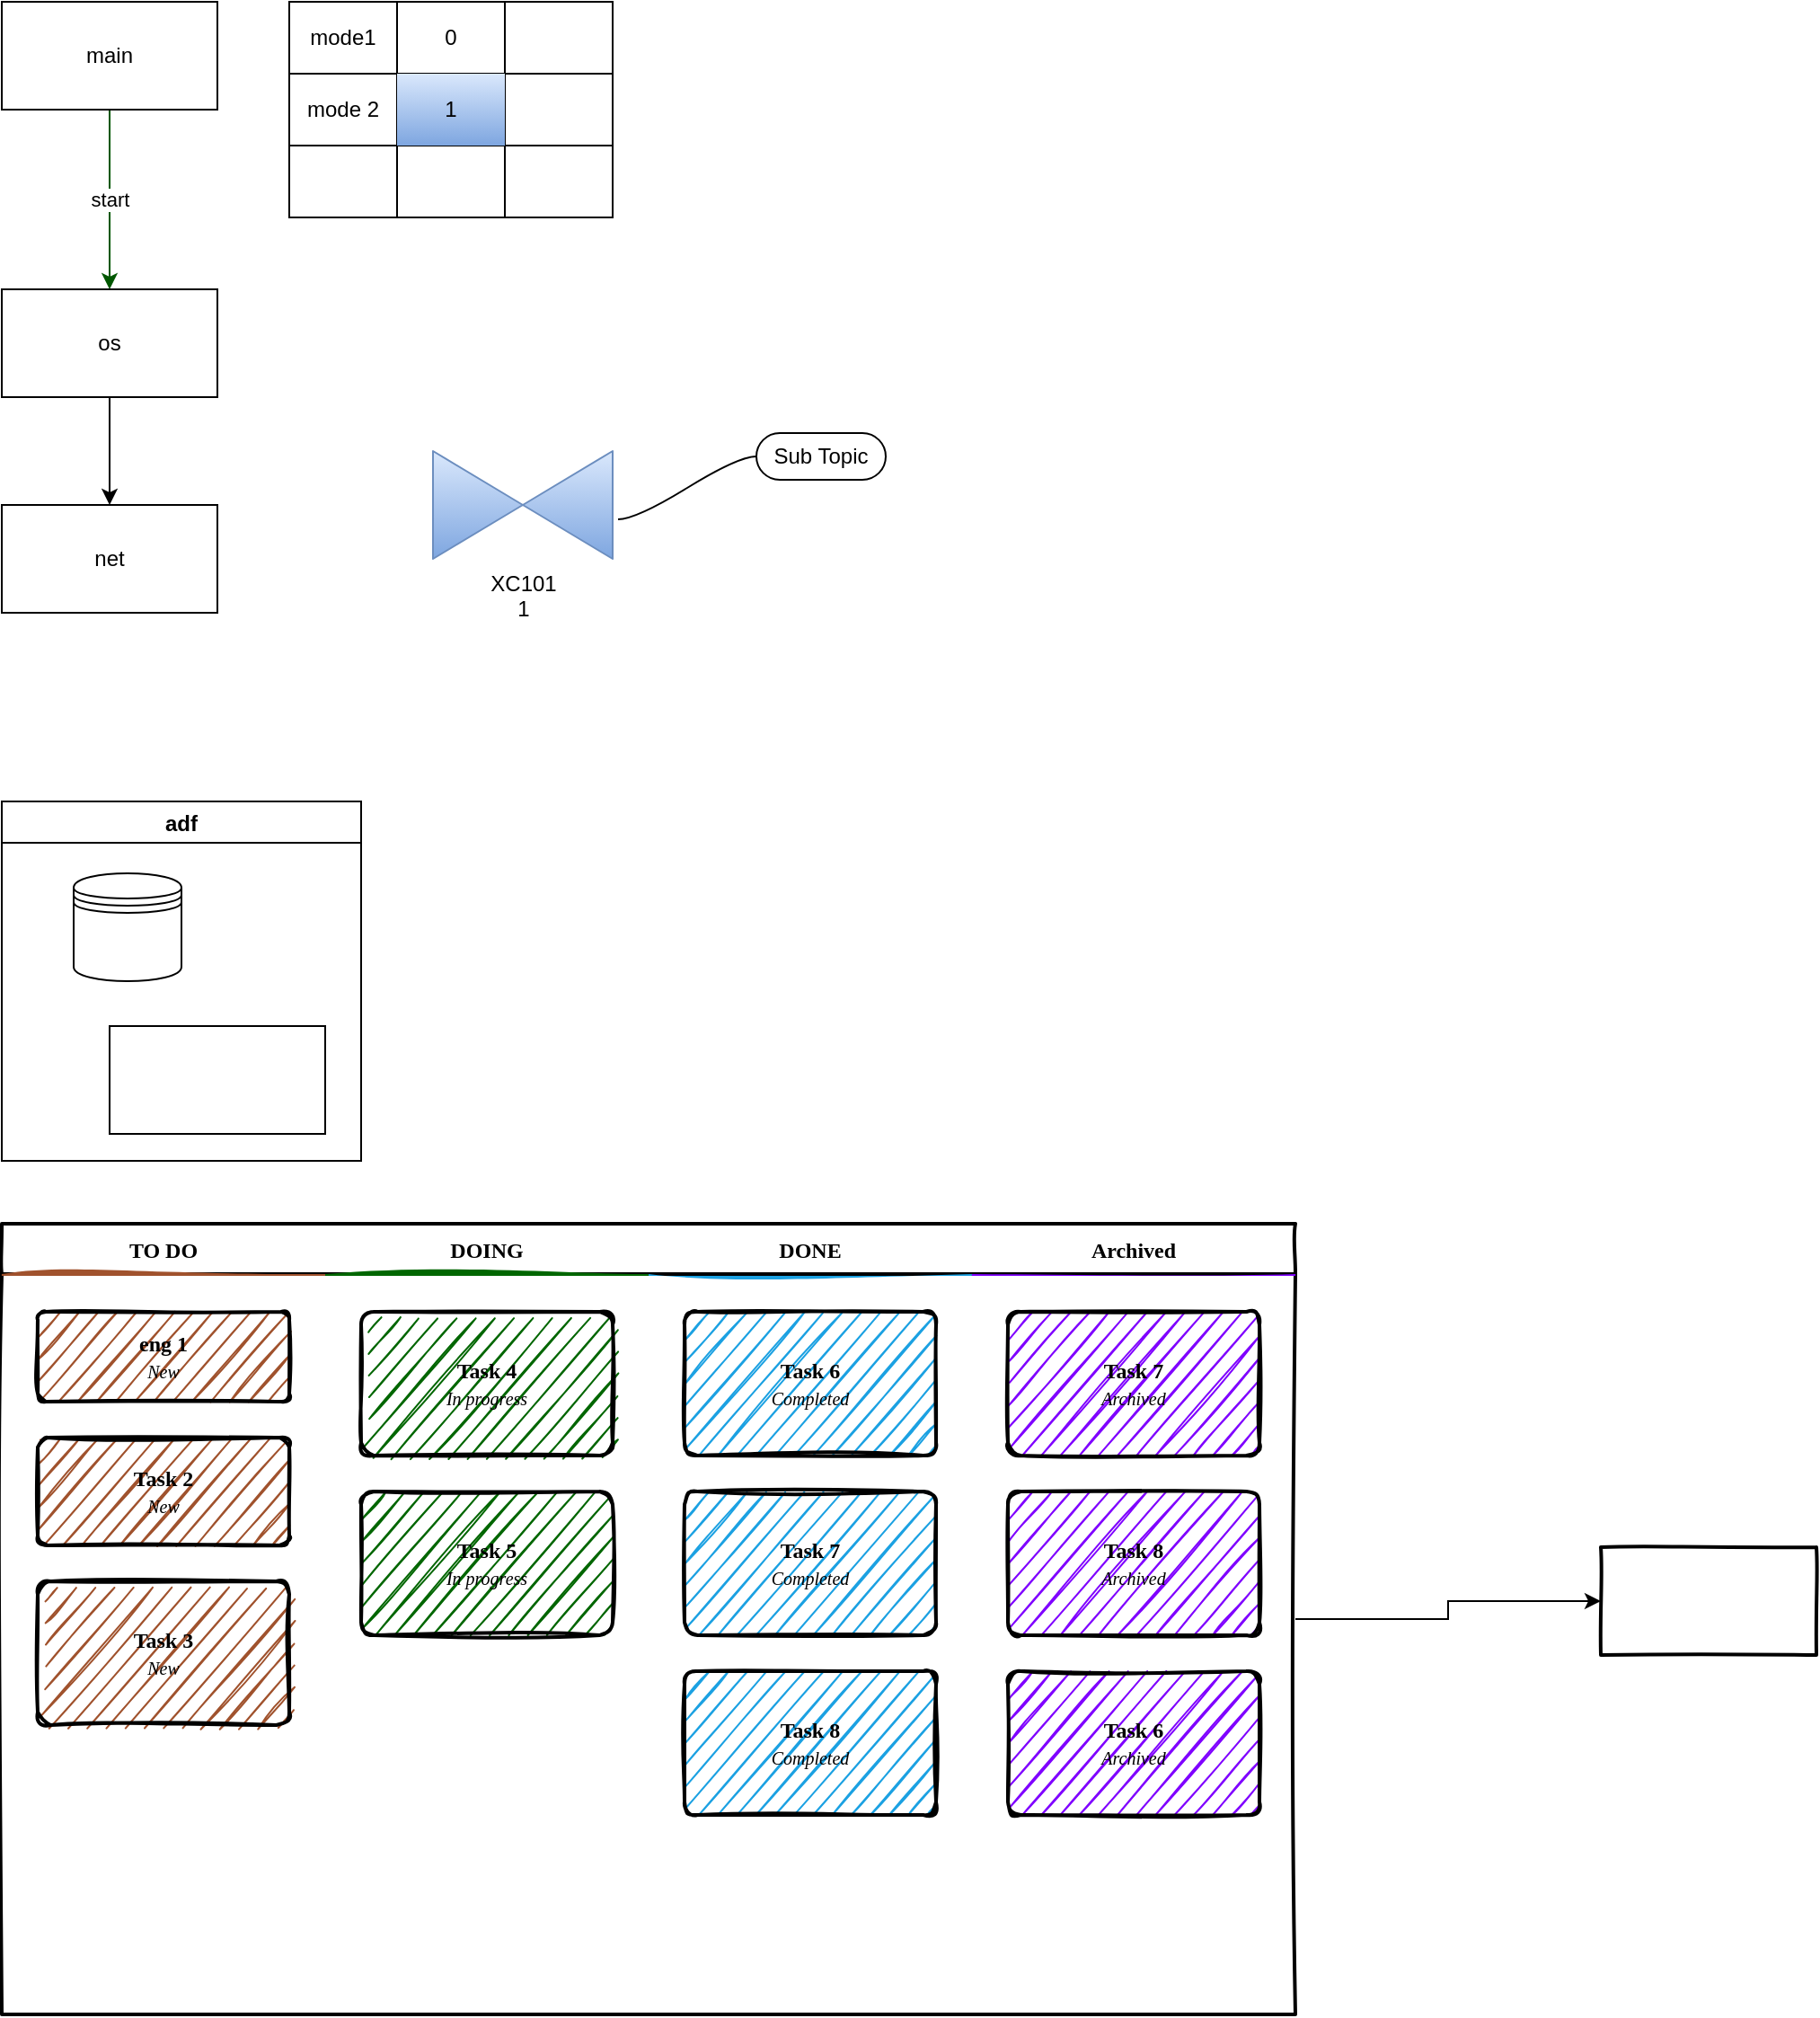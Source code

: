 <mxfile>
    <diagram id="0b-3m8VAIq625iC7czyE" name="Page-1">
        <mxGraphModel dx="679" dy="689" grid="1" gridSize="10" guides="1" tooltips="1" connect="1" arrows="1" fold="1" page="1" pageScale="1" pageWidth="827" pageHeight="1169" math="0" shadow="0">
            <root>
                <mxCell id="0"/>
                <mxCell id="1" parent="0"/>
                <mxCell id="4" value="start" style="edgeStyle=orthogonalEdgeStyle;rounded=0;orthogonalLoop=1;jettySize=auto;html=1;entryX=0.5;entryY=0;entryDx=0;entryDy=0;fillColor=#008a00;strokeColor=#005700;" parent="1" source="2" target="3" edge="1">
                    <mxGeometry relative="1" as="geometry"/>
                </mxCell>
                <object label="main" cmd="2" placeholders="1" id="2">
                    <mxCell style="whiteSpace=wrap;html=1;" parent="1" vertex="1">
                        <mxGeometry x="40" y="40" width="120" height="60" as="geometry"/>
                    </mxCell>
                </object>
                <mxCell id="5" style="edgeStyle=orthogonalEdgeStyle;rounded=0;orthogonalLoop=1;jettySize=auto;html=1;entryX=0.5;entryY=0;entryDx=0;entryDy=0;" parent="1" source="3" target="6" edge="1">
                    <mxGeometry relative="1" as="geometry">
                        <mxPoint x="100" y="360" as="targetPoint"/>
                    </mxGeometry>
                </mxCell>
                <mxCell id="3" value="os" style="whiteSpace=wrap;html=1;" parent="1" vertex="1">
                    <mxGeometry x="40" y="200" width="120" height="60" as="geometry"/>
                </mxCell>
                <mxCell id="6" value="net" style="whiteSpace=wrap;html=1;" parent="1" vertex="1">
                    <mxGeometry x="40" y="320" width="120" height="60" as="geometry"/>
                </mxCell>
                <mxCell id="8" value="adf" style="swimlane;" parent="1" vertex="1">
                    <mxGeometry x="40" y="485" width="200" height="200" as="geometry"/>
                </mxCell>
                <mxCell id="9" value="" style="whiteSpace=wrap;html=1;" parent="8" vertex="1">
                    <mxGeometry x="60" y="125" width="120" height="60" as="geometry"/>
                </mxCell>
                <mxCell id="7" value="" style="shape=datastore;whiteSpace=wrap;html=1;" parent="8" vertex="1">
                    <mxGeometry x="40" y="40" width="60" height="60" as="geometry"/>
                </mxCell>
                <mxCell id="10" value="" style="shape=table;startSize=0;container=1;collapsible=0;childLayout=tableLayout;" vertex="1" parent="1">
                    <mxGeometry x="200" y="40" width="180" height="120" as="geometry"/>
                </mxCell>
                <mxCell id="11" value="" style="shape=partialRectangle;collapsible=0;dropTarget=0;pointerEvents=0;fillColor=none;top=0;left=0;bottom=0;right=0;points=[[0,0.5],[1,0.5]];portConstraint=eastwest;" vertex="1" parent="10">
                    <mxGeometry width="180" height="40" as="geometry"/>
                </mxCell>
                <mxCell id="12" value="mode1" style="shape=partialRectangle;html=1;whiteSpace=wrap;connectable=0;overflow=hidden;fillColor=none;top=0;left=0;bottom=0;right=0;" vertex="1" parent="11">
                    <mxGeometry width="60" height="40" as="geometry"/>
                </mxCell>
                <mxCell id="13" value="0" style="shape=partialRectangle;html=1;whiteSpace=wrap;connectable=0;overflow=hidden;fillColor=none;top=0;left=0;bottom=0;right=0;" vertex="1" parent="11">
                    <mxGeometry x="60" width="60" height="40" as="geometry"/>
                </mxCell>
                <mxCell id="14" value="" style="shape=partialRectangle;html=1;whiteSpace=wrap;connectable=0;overflow=hidden;fillColor=none;top=0;left=0;bottom=0;right=0;" vertex="1" parent="11">
                    <mxGeometry x="120" width="60" height="40" as="geometry"/>
                </mxCell>
                <mxCell id="15" value="" style="shape=partialRectangle;collapsible=0;dropTarget=0;pointerEvents=0;fillColor=none;top=0;left=0;bottom=0;right=0;points=[[0,0.5],[1,0.5]];portConstraint=eastwest;" vertex="1" parent="10">
                    <mxGeometry y="40" width="180" height="40" as="geometry"/>
                </mxCell>
                <mxCell id="16" value="mode 2" style="shape=partialRectangle;html=1;whiteSpace=wrap;connectable=0;overflow=hidden;fillColor=none;top=0;left=0;bottom=0;right=0;" vertex="1" parent="15">
                    <mxGeometry width="60" height="40" as="geometry"/>
                </mxCell>
                <mxCell id="17" value="1" style="shape=partialRectangle;html=1;whiteSpace=wrap;connectable=0;overflow=hidden;fillColor=#dae8fc;top=0;left=0;bottom=0;right=0;gradientColor=#7ea6e0;strokeColor=#6c8ebf;fontColor=#000000;" vertex="1" parent="15">
                    <mxGeometry x="60" width="60" height="40" as="geometry"/>
                </mxCell>
                <mxCell id="18" value="" style="shape=partialRectangle;html=1;whiteSpace=wrap;connectable=0;overflow=hidden;fillColor=none;top=0;left=0;bottom=0;right=0;" vertex="1" parent="15">
                    <mxGeometry x="120" width="60" height="40" as="geometry"/>
                </mxCell>
                <mxCell id="19" value="" style="shape=partialRectangle;collapsible=0;dropTarget=0;pointerEvents=0;fillColor=none;top=0;left=0;bottom=0;right=0;points=[[0,0.5],[1,0.5]];portConstraint=eastwest;" vertex="1" parent="10">
                    <mxGeometry y="80" width="180" height="40" as="geometry"/>
                </mxCell>
                <mxCell id="20" value="" style="shape=partialRectangle;html=1;whiteSpace=wrap;connectable=0;overflow=hidden;fillColor=none;top=0;left=0;bottom=0;right=0;" vertex="1" parent="19">
                    <mxGeometry width="60" height="40" as="geometry"/>
                </mxCell>
                <mxCell id="21" value="" style="shape=partialRectangle;html=1;whiteSpace=wrap;connectable=0;overflow=hidden;fillColor=none;top=0;left=0;bottom=0;right=0;" vertex="1" parent="19">
                    <mxGeometry x="60" width="60" height="40" as="geometry"/>
                </mxCell>
                <mxCell id="22" value="" style="shape=partialRectangle;html=1;whiteSpace=wrap;connectable=0;overflow=hidden;fillColor=none;top=0;left=0;bottom=0;right=0;" vertex="1" parent="19">
                    <mxGeometry x="120" width="60" height="40" as="geometry"/>
                </mxCell>
                <object label="XC101&lt;br&gt;%cmd%&lt;br&gt;" cmd="1" placeholders="1" id="23">
                    <mxCell style="verticalLabelPosition=bottom;align=center;html=1;verticalAlign=top;pointerEvents=1;dashed=0;shape=mxgraph.pid2valves.valve;valveType=gate;rotation=0;direction=east;gradientColor=#7ea6e0;fillColor=#dae8fc;strokeColor=#6c8ebf;" vertex="1" parent="1">
                        <mxGeometry x="280" y="290" width="100" height="60" as="geometry"/>
                    </mxCell>
                </object>
                <mxCell id="24" value="Sub Topic" style="whiteSpace=wrap;html=1;rounded=1;arcSize=50;align=center;verticalAlign=middle;strokeWidth=1;autosize=1;spacing=4;treeFolding=1;treeMoving=1;newEdgeStyle={&quot;edgeStyle&quot;:&quot;entityRelationEdgeStyle&quot;,&quot;startArrow&quot;:&quot;none&quot;,&quot;endArrow&quot;:&quot;none&quot;,&quot;segment&quot;:10,&quot;curved&quot;:1};" vertex="1" parent="1">
                    <mxGeometry x="460" y="280" width="72" height="26" as="geometry"/>
                </mxCell>
                <mxCell id="25" value="" style="edgeStyle=entityRelationEdgeStyle;startArrow=none;endArrow=none;segment=10;curved=1;exitX=1.03;exitY=0.633;exitDx=0;exitDy=0;exitPerimeter=0;" edge="1" target="24" parent="1" source="23">
                    <mxGeometry relative="1" as="geometry">
                        <mxPoint x="140" y="440" as="sourcePoint"/>
                    </mxGeometry>
                </mxCell>
                <mxCell id="39" value="" style="edgeStyle=orthogonalEdgeStyle;rounded=0;orthogonalLoop=1;jettySize=auto;html=1;" edge="1" parent="1" source="26" target="38">
                    <mxGeometry relative="1" as="geometry"/>
                </mxCell>
                <mxCell id="26" value="" style="swimlane;fontStyle=2;childLayout=stackLayout;horizontal=1;startSize=28;horizontalStack=1;resizeParent=1;resizeParentMax=0;resizeLast=0;collapsible=0;marginBottom=0;swimlaneFillColor=none;fontFamily=Permanent Marker;fontSize=16;points=[];verticalAlign=top;stackBorder=0;resizable=1;strokeWidth=2;sketch=1;disableMultiStroke=1;" vertex="1" parent="1">
                    <mxGeometry x="40" y="720" width="720" height="440" as="geometry"/>
                </mxCell>
                <object label="TO DO" status="New" id="27">
                    <mxCell style="swimlane;strokeWidth=2;fontFamily=Permanent Marker;html=0;startSize=1;verticalAlign=bottom;spacingBottom=5;points=[];childLayout=stackLayout;stackBorder=20;stackSpacing=20;resizeLast=0;resizeParent=1;horizontalStack=0;collapsible=0;sketch=1;strokeColor=none;fillStyle=solid;fillColor=#A0522D;" vertex="1" parent="26">
                        <mxGeometry y="28" width="180" height="412" as="geometry"/>
                    </mxCell>
                </object>
                <object label="eng 1&lt;br&gt;&lt;span style=&quot;font-weight: normal&quot;&gt;&lt;i&gt;&lt;font style=&quot;font-size: 10px&quot;&gt;%status%&lt;/font&gt;&lt;/i&gt;&lt;/span&gt;" placeholders="1" id="28">
                    <mxCell style="whiteSpace=wrap;html=1;strokeWidth=2;fillColor=swimlane;fontStyle=1;spacingTop=0;rounded=1;arcSize=9;points=[];sketch=1;fontFamily=Permanent Marker;hachureGap=8;fillWeight=1;aspect=fixed;" vertex="1" parent="27">
                        <mxGeometry x="20" y="21" width="140" height="50" as="geometry"/>
                    </mxCell>
                </object>
                <object label="Task 2&lt;br&gt;&lt;span style=&quot;font-weight: normal&quot;&gt;&lt;i&gt;&lt;font style=&quot;font-size: 10px&quot;&gt;%status%&lt;/font&gt;&lt;/i&gt;&lt;/span&gt;" placeholders="1" id="29">
                    <mxCell style="whiteSpace=wrap;html=1;strokeWidth=2;fillColor=swimlane;fontStyle=1;spacingTop=0;rounded=1;arcSize=9;points=[];sketch=1;fontFamily=Permanent Marker;hachureGap=8;fillWeight=1;" vertex="1" parent="27">
                        <mxGeometry x="20" y="91" width="140" height="60" as="geometry"/>
                    </mxCell>
                </object>
                <object label="Task 3&lt;br&gt;&lt;span style=&quot;font-weight: normal&quot;&gt;&lt;i&gt;&lt;font style=&quot;font-size: 10px&quot;&gt;%status%&lt;/font&gt;&lt;/i&gt;&lt;/span&gt;" placeholders="1" id="30">
                    <mxCell style="whiteSpace=wrap;html=1;strokeWidth=2;fillColor=swimlane;fontStyle=1;spacingTop=0;rounded=1;arcSize=9;points=[];sketch=1;fontFamily=Permanent Marker;hachureGap=8;fillWeight=1;" vertex="1" parent="27">
                        <mxGeometry x="20" y="171" width="140" height="80" as="geometry"/>
                    </mxCell>
                </object>
                <object label="DOING" status="In progress" id="31">
                    <mxCell style="swimlane;strokeWidth=2;fontFamily=Permanent Marker;html=0;startSize=1;verticalAlign=bottom;spacingBottom=5;points=[];childLayout=stackLayout;stackBorder=20;stackSpacing=20;resizeLast=0;resizeParent=1;horizontalStack=0;collapsible=0;sketch=1;strokeColor=none;fillStyle=solid;fillColor=#006600;" vertex="1" parent="26">
                        <mxGeometry x="180" y="28" width="180" height="412" as="geometry"/>
                    </mxCell>
                </object>
                <object label="Task 4&lt;br&gt;&lt;span style=&quot;font-weight: normal&quot;&gt;&lt;i&gt;&lt;font style=&quot;font-size: 10px&quot;&gt;%status%&lt;/font&gt;&lt;/i&gt;&lt;/span&gt;" placeholders="1" id="32">
                    <mxCell style="whiteSpace=wrap;html=1;strokeWidth=2;fillColor=swimlane;fontStyle=1;spacingTop=0;rounded=1;arcSize=9;points=[];sketch=1;fontFamily=Permanent Marker;hachureGap=8;fillWeight=1;" vertex="1" parent="31">
                        <mxGeometry x="20" y="21" width="140" height="80" as="geometry"/>
                    </mxCell>
                </object>
                <object label="Task 5&lt;br&gt;&lt;span style=&quot;font-weight: normal&quot;&gt;&lt;i&gt;&lt;font style=&quot;font-size: 10px&quot;&gt;%status%&lt;/font&gt;&lt;/i&gt;&lt;/span&gt;" placeholders="1" id="33">
                    <mxCell style="whiteSpace=wrap;html=1;strokeWidth=2;fillColor=swimlane;fontStyle=1;spacingTop=0;rounded=1;arcSize=9;points=[];sketch=1;fontFamily=Permanent Marker;hachureGap=8;fillWeight=1;" vertex="1" parent="31">
                        <mxGeometry x="20" y="121" width="140" height="80" as="geometry"/>
                    </mxCell>
                </object>
                <object label="DONE" status="Completed" id="34">
                    <mxCell style="swimlane;strokeWidth=2;fontFamily=Permanent Marker;html=0;startSize=1;verticalAlign=bottom;spacingBottom=5;points=[];childLayout=stackLayout;stackBorder=20;stackSpacing=20;resizeLast=0;resizeParent=1;horizontalStack=0;collapsible=0;sketch=1;strokeColor=none;fillStyle=solid;fillColor=#1BA1E2;" vertex="1" parent="26">
                        <mxGeometry x="360" y="28" width="180" height="412" as="geometry"/>
                    </mxCell>
                </object>
                <object label="Task 6&lt;br&gt;&lt;span style=&quot;font-weight: normal&quot;&gt;&lt;i&gt;&lt;font style=&quot;font-size: 10px&quot;&gt;%status%&lt;/font&gt;&lt;/i&gt;&lt;/span&gt;" placeholders="1" id="35">
                    <mxCell style="whiteSpace=wrap;html=1;strokeWidth=2;fillColor=swimlane;fontStyle=1;spacingTop=0;rounded=1;arcSize=9;points=[];sketch=1;fontFamily=Permanent Marker;hachureGap=8;fillWeight=1;" vertex="1" parent="34">
                        <mxGeometry x="20" y="21" width="140" height="80" as="geometry"/>
                    </mxCell>
                </object>
                <object label="Task 7&lt;br&gt;&lt;span style=&quot;font-weight: normal&quot;&gt;&lt;i&gt;&lt;font style=&quot;font-size: 10px&quot;&gt;%status%&lt;/font&gt;&lt;/i&gt;&lt;/span&gt;" placeholders="1" id="36">
                    <mxCell style="whiteSpace=wrap;html=1;strokeWidth=2;fillColor=swimlane;fontStyle=1;spacingTop=0;rounded=1;arcSize=9;points=[];sketch=1;fontFamily=Permanent Marker;hachureGap=8;fillWeight=1;" vertex="1" parent="34">
                        <mxGeometry x="20" y="121" width="140" height="80" as="geometry"/>
                    </mxCell>
                </object>
                <object label="Task 8&lt;br&gt;&lt;span style=&quot;font-weight: normal&quot;&gt;&lt;i&gt;&lt;font style=&quot;font-size: 10px&quot;&gt;%status%&lt;/font&gt;&lt;/i&gt;&lt;/span&gt;" placeholders="1" id="37">
                    <mxCell style="whiteSpace=wrap;html=1;strokeWidth=2;fillColor=swimlane;fontStyle=1;spacingTop=0;rounded=1;arcSize=9;points=[];sketch=1;fontFamily=Permanent Marker;hachureGap=8;fillWeight=1;" vertex="1" parent="34">
                        <mxGeometry x="20" y="221" width="140" height="80" as="geometry"/>
                    </mxCell>
                </object>
                <object label="Archived" status="Archived" id="44">
                    <mxCell style="swimlane;strokeWidth=2;fontFamily=Permanent Marker;html=0;startSize=1;verticalAlign=bottom;spacingBottom=5;points=[];childLayout=stackLayout;stackBorder=20;stackSpacing=20;resizeLast=0;resizeParent=1;horizontalStack=0;collapsible=0;sketch=1;strokeColor=none;fillStyle=solid;fillColor=#7F00FF;" vertex="1" parent="26">
                        <mxGeometry x="540" y="28" width="180" height="412" as="geometry"/>
                    </mxCell>
                </object>
                <object label="Task 7&lt;br&gt;&lt;span style=&quot;font-weight: normal&quot;&gt;&lt;i&gt;&lt;font style=&quot;font-size: 10px&quot;&gt;%status%&lt;/font&gt;&lt;/i&gt;&lt;/span&gt;" placeholders="1" id="46">
                    <mxCell style="whiteSpace=wrap;html=1;strokeWidth=2;fillColor=swimlane;fontStyle=1;spacingTop=0;rounded=1;arcSize=9;points=[];sketch=1;fontFamily=Permanent Marker;hachureGap=8;fillWeight=1;" vertex="1" parent="44">
                        <mxGeometry x="20" y="21" width="140" height="80" as="geometry"/>
                    </mxCell>
                </object>
                <object label="Task 8&lt;br&gt;&lt;span style=&quot;font-weight: normal&quot;&gt;&lt;i&gt;&lt;font style=&quot;font-size: 10px&quot;&gt;%status%&lt;/font&gt;&lt;/i&gt;&lt;/span&gt;" placeholders="1" id="47">
                    <mxCell style="whiteSpace=wrap;html=1;strokeWidth=2;fillColor=swimlane;fontStyle=1;spacingTop=0;rounded=1;arcSize=9;points=[];sketch=1;fontFamily=Permanent Marker;hachureGap=8;fillWeight=1;" vertex="1" parent="44">
                        <mxGeometry x="20" y="121" width="140" height="80" as="geometry"/>
                    </mxCell>
                </object>
                <object label="Task 6&lt;br&gt;&lt;span style=&quot;font-weight: normal&quot;&gt;&lt;i&gt;&lt;font style=&quot;font-size: 10px&quot;&gt;%status%&lt;/font&gt;&lt;/i&gt;&lt;/span&gt;" placeholders="1" id="45">
                    <mxCell style="whiteSpace=wrap;html=1;strokeWidth=2;fillColor=swimlane;fontStyle=1;spacingTop=0;rounded=1;arcSize=9;points=[];sketch=1;fontFamily=Permanent Marker;hachureGap=8;fillWeight=1;" vertex="1" parent="44">
                        <mxGeometry x="20" y="221" width="140" height="80" as="geometry"/>
                    </mxCell>
                </object>
                <mxCell id="38" value="" style="whiteSpace=wrap;html=1;fontFamily=Permanent Marker;fontSize=16;fontStyle=2;verticalAlign=top;strokeWidth=2;startSize=28;sketch=1;disableMultiStroke=1;" vertex="1" parent="1">
                    <mxGeometry x="930" y="900" width="120" height="60" as="geometry"/>
                </mxCell>
            </root>
        </mxGraphModel>
    </diagram>
</mxfile>